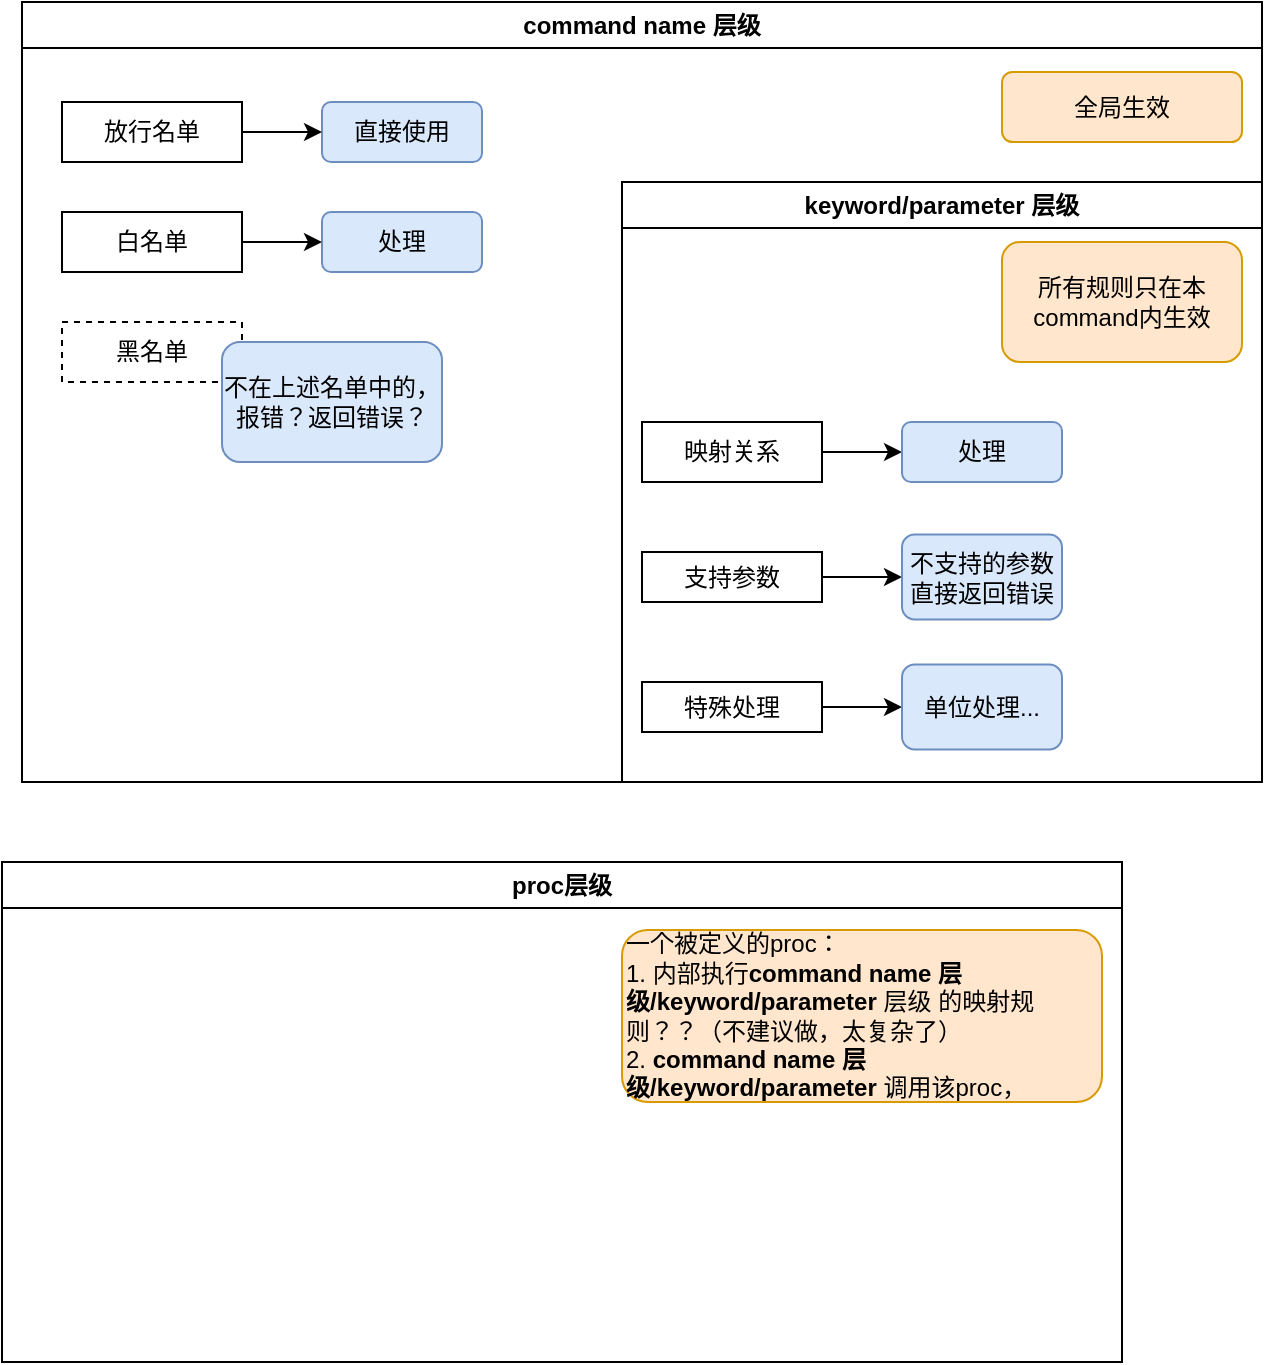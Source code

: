 <mxfile version="24.7.6">
  <diagram name="第 1 页" id="RZydtw0dfkvndmXbP_aF">
    <mxGraphModel dx="1000" dy="530" grid="1" gridSize="10" guides="1" tooltips="1" connect="1" arrows="1" fold="1" page="1" pageScale="1" pageWidth="827" pageHeight="1169" math="0" shadow="0">
      <root>
        <mxCell id="0" />
        <mxCell id="1" parent="0" />
        <mxCell id="8--45SvLZGRJWrr07VA9-4" value="command name 层级" style="swimlane;whiteSpace=wrap;html=1;" vertex="1" parent="1">
          <mxGeometry x="250" y="120" width="620" height="390" as="geometry">
            <mxRectangle x="240" y="80" width="150" height="30" as="alternateBounds" />
          </mxGeometry>
        </mxCell>
        <mxCell id="8--45SvLZGRJWrr07VA9-1" value="放行名单" style="rounded=0;whiteSpace=wrap;html=1;" vertex="1" parent="8--45SvLZGRJWrr07VA9-4">
          <mxGeometry x="20" y="50" width="90" height="30" as="geometry" />
        </mxCell>
        <mxCell id="8--45SvLZGRJWrr07VA9-14" style="edgeStyle=orthogonalEdgeStyle;rounded=0;orthogonalLoop=1;jettySize=auto;html=1;entryX=0;entryY=0.5;entryDx=0;entryDy=0;" edge="1" parent="8--45SvLZGRJWrr07VA9-4" source="8--45SvLZGRJWrr07VA9-2">
          <mxGeometry relative="1" as="geometry">
            <mxPoint x="180.0" y="160" as="targetPoint" />
          </mxGeometry>
        </mxCell>
        <mxCell id="8--45SvLZGRJWrr07VA9-6" value="直接使用" style="rounded=1;whiteSpace=wrap;html=1;fillColor=#dae8fc;strokeColor=#6c8ebf;" vertex="1" parent="8--45SvLZGRJWrr07VA9-4">
          <mxGeometry x="150" y="50" width="80" height="30" as="geometry" />
        </mxCell>
        <mxCell id="8--45SvLZGRJWrr07VA9-5" style="edgeStyle=orthogonalEdgeStyle;rounded=0;orthogonalLoop=1;jettySize=auto;html=1;" edge="1" parent="8--45SvLZGRJWrr07VA9-4" source="8--45SvLZGRJWrr07VA9-1" target="8--45SvLZGRJWrr07VA9-6">
          <mxGeometry relative="1" as="geometry">
            <mxPoint x="200" y="80" as="targetPoint" />
          </mxGeometry>
        </mxCell>
        <mxCell id="8--45SvLZGRJWrr07VA9-17" value="keyword/parameter 层级" style="swimlane;whiteSpace=wrap;html=1;" vertex="1" parent="8--45SvLZGRJWrr07VA9-4">
          <mxGeometry x="300" y="90" width="320" height="300" as="geometry" />
        </mxCell>
        <mxCell id="8--45SvLZGRJWrr07VA9-35" style="edgeStyle=orthogonalEdgeStyle;rounded=0;orthogonalLoop=1;jettySize=auto;html=1;exitX=1;exitY=0.5;exitDx=0;exitDy=0;" edge="1" parent="8--45SvLZGRJWrr07VA9-17" source="8--45SvLZGRJWrr07VA9-28" target="8--45SvLZGRJWrr07VA9-29">
          <mxGeometry relative="1" as="geometry" />
        </mxCell>
        <mxCell id="8--45SvLZGRJWrr07VA9-28" value="映射关系" style="rounded=0;whiteSpace=wrap;html=1;" vertex="1" parent="8--45SvLZGRJWrr07VA9-17">
          <mxGeometry x="10" y="120" width="90" height="30" as="geometry" />
        </mxCell>
        <mxCell id="8--45SvLZGRJWrr07VA9-29" value="处理" style="rounded=1;whiteSpace=wrap;html=1;fillColor=#dae8fc;strokeColor=#6c8ebf;" vertex="1" parent="8--45SvLZGRJWrr07VA9-17">
          <mxGeometry x="140" y="120" width="80" height="30" as="geometry" />
        </mxCell>
        <mxCell id="8--45SvLZGRJWrr07VA9-36" style="edgeStyle=orthogonalEdgeStyle;rounded=0;orthogonalLoop=1;jettySize=auto;html=1;" edge="1" parent="8--45SvLZGRJWrr07VA9-17" source="8--45SvLZGRJWrr07VA9-34">
          <mxGeometry relative="1" as="geometry">
            <mxPoint x="140" y="197.5" as="targetPoint" />
          </mxGeometry>
        </mxCell>
        <mxCell id="8--45SvLZGRJWrr07VA9-34" value="支持参数" style="rounded=0;whiteSpace=wrap;html=1;" vertex="1" parent="8--45SvLZGRJWrr07VA9-17">
          <mxGeometry x="10" y="185" width="90" height="25" as="geometry" />
        </mxCell>
        <mxCell id="8--45SvLZGRJWrr07VA9-37" value="不支持的参数直接返回错误" style="rounded=1;whiteSpace=wrap;html=1;fillColor=#dae8fc;strokeColor=#6c8ebf;" vertex="1" parent="8--45SvLZGRJWrr07VA9-17">
          <mxGeometry x="140" y="176.25" width="80" height="42.5" as="geometry" />
        </mxCell>
        <mxCell id="8--45SvLZGRJWrr07VA9-69" style="edgeStyle=orthogonalEdgeStyle;rounded=0;orthogonalLoop=1;jettySize=auto;html=1;exitX=1;exitY=0.5;exitDx=0;exitDy=0;entryX=0;entryY=0.5;entryDx=0;entryDy=0;" edge="1" parent="8--45SvLZGRJWrr07VA9-17" source="8--45SvLZGRJWrr07VA9-38" target="8--45SvLZGRJWrr07VA9-68">
          <mxGeometry relative="1" as="geometry" />
        </mxCell>
        <mxCell id="8--45SvLZGRJWrr07VA9-38" value="特殊处理" style="rounded=0;whiteSpace=wrap;html=1;" vertex="1" parent="8--45SvLZGRJWrr07VA9-17">
          <mxGeometry x="10" y="250" width="90" height="25" as="geometry" />
        </mxCell>
        <mxCell id="8--45SvLZGRJWrr07VA9-68" value="单位处理..." style="rounded=1;whiteSpace=wrap;html=1;fillColor=#dae8fc;strokeColor=#6c8ebf;" vertex="1" parent="8--45SvLZGRJWrr07VA9-17">
          <mxGeometry x="140" y="241.25" width="80" height="42.5" as="geometry" />
        </mxCell>
        <mxCell id="8--45SvLZGRJWrr07VA9-18" value="所有规则只在本command内生效" style="rounded=1;whiteSpace=wrap;html=1;fillColor=#ffe6cc;strokeColor=#d79b00;" vertex="1" parent="8--45SvLZGRJWrr07VA9-17">
          <mxGeometry x="190" y="30" width="120" height="60" as="geometry" />
        </mxCell>
        <mxCell id="8--45SvLZGRJWrr07VA9-24" value="白名单" style="rounded=0;whiteSpace=wrap;html=1;" vertex="1" parent="8--45SvLZGRJWrr07VA9-4">
          <mxGeometry x="20" y="105" width="90" height="30" as="geometry" />
        </mxCell>
        <mxCell id="8--45SvLZGRJWrr07VA9-25" value="处理" style="rounded=1;whiteSpace=wrap;html=1;fillColor=#dae8fc;strokeColor=#6c8ebf;" vertex="1" parent="8--45SvLZGRJWrr07VA9-4">
          <mxGeometry x="150" y="105" width="80" height="30" as="geometry" />
        </mxCell>
        <mxCell id="8--45SvLZGRJWrr07VA9-27" value="黑名单" style="rounded=0;whiteSpace=wrap;html=1;dashed=1;" vertex="1" parent="8--45SvLZGRJWrr07VA9-4">
          <mxGeometry x="20" y="160" width="90" height="30" as="geometry" />
        </mxCell>
        <mxCell id="8--45SvLZGRJWrr07VA9-26" style="edgeStyle=orthogonalEdgeStyle;rounded=0;orthogonalLoop=1;jettySize=auto;html=1;" edge="1" parent="8--45SvLZGRJWrr07VA9-4" source="8--45SvLZGRJWrr07VA9-24" target="8--45SvLZGRJWrr07VA9-25">
          <mxGeometry relative="1" as="geometry">
            <mxPoint x="200" y="135" as="targetPoint" />
          </mxGeometry>
        </mxCell>
        <mxCell id="8--45SvLZGRJWrr07VA9-16" value="不在上述名单中的，报错？返回错误？" style="rounded=1;whiteSpace=wrap;html=1;fillColor=#dae8fc;strokeColor=#6c8ebf;" vertex="1" parent="8--45SvLZGRJWrr07VA9-4">
          <mxGeometry x="100" y="170" width="110" height="60" as="geometry" />
        </mxCell>
        <mxCell id="8--45SvLZGRJWrr07VA9-71" value="全局生效" style="rounded=1;whiteSpace=wrap;html=1;fillColor=#ffe6cc;strokeColor=#d79b00;" vertex="1" parent="8--45SvLZGRJWrr07VA9-4">
          <mxGeometry x="490" y="35" width="120" height="35" as="geometry" />
        </mxCell>
        <mxCell id="8--45SvLZGRJWrr07VA9-64" value="proc层级" style="swimlane;whiteSpace=wrap;html=1;" vertex="1" parent="1">
          <mxGeometry x="240" y="550" width="560" height="250" as="geometry" />
        </mxCell>
        <mxCell id="8--45SvLZGRJWrr07VA9-70" value="一个被定义的proc：&lt;div&gt;1. 内部执行&lt;span style=&quot;font-weight: 700; background-color: initial;&quot;&gt;command name 层级/&lt;/span&gt;&lt;span style=&quot;font-weight: 700; background-color: initial;&quot;&gt;keyword/parameter &lt;/span&gt;&lt;span style=&quot;background-color: initial;&quot;&gt;层级 的映射规则？？（不建议做，太复杂了）&lt;/span&gt;&lt;/div&gt;&lt;div&gt;2.&amp;nbsp;&lt;span style=&quot;background-color: initial; font-weight: 700;&quot;&gt;command name 层级/&lt;/span&gt;&lt;span style=&quot;background-color: initial; font-weight: 700;&quot;&gt;keyword/parameter &lt;/span&gt;&lt;span style=&quot;background-color: initial;&quot;&gt;调用该proc，&lt;/span&gt;&lt;/div&gt;" style="rounded=1;whiteSpace=wrap;html=1;fillColor=#ffe6cc;strokeColor=#d79b00;align=left;" vertex="1" parent="8--45SvLZGRJWrr07VA9-64">
          <mxGeometry x="310" y="34" width="240" height="86" as="geometry" />
        </mxCell>
      </root>
    </mxGraphModel>
  </diagram>
</mxfile>
